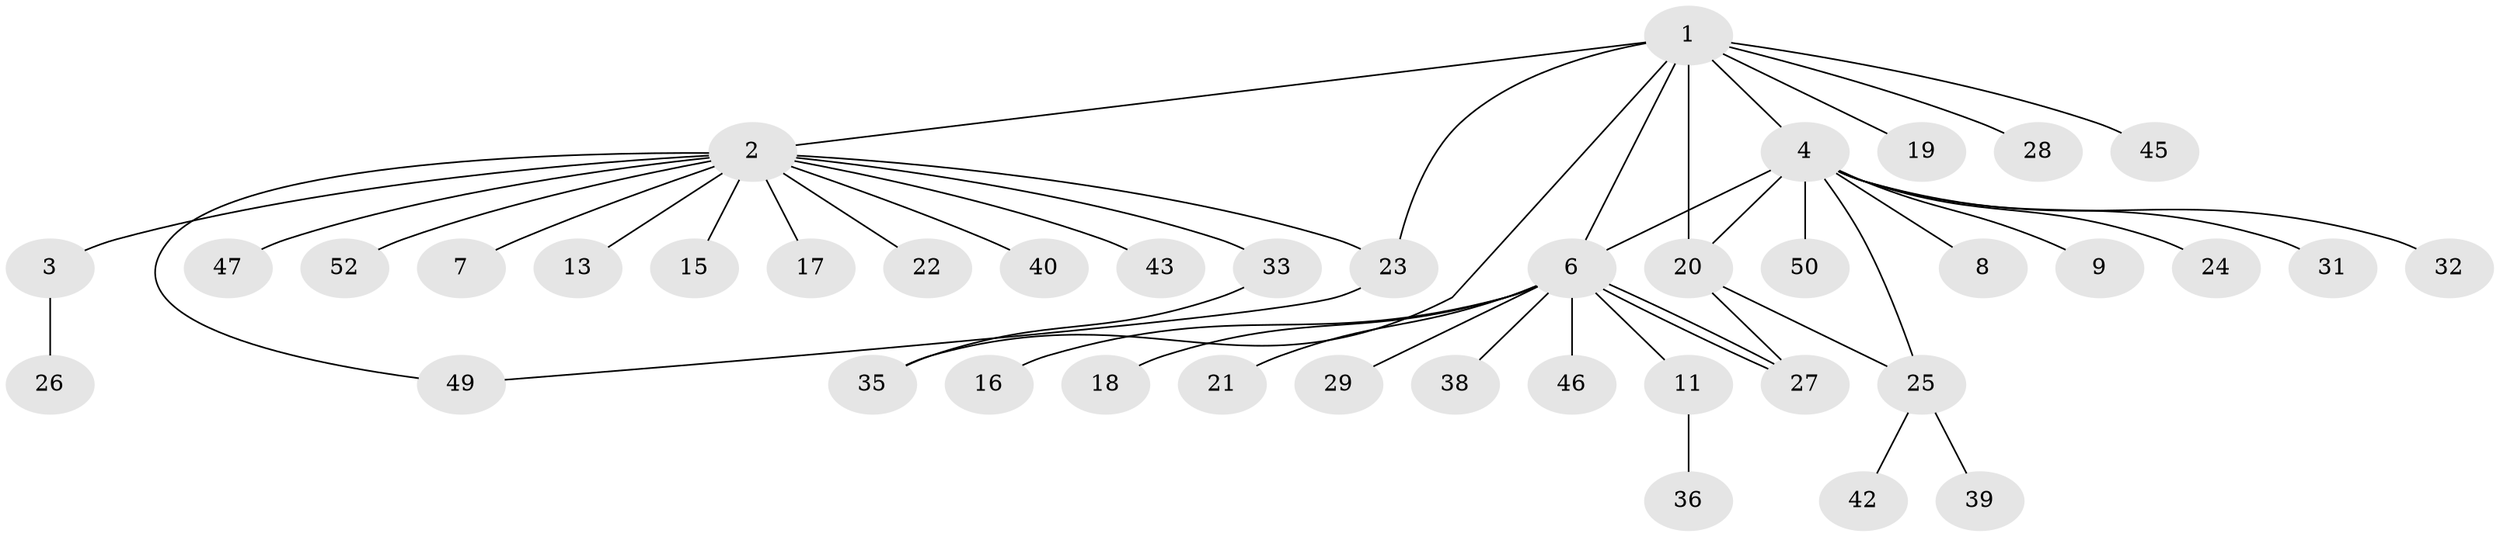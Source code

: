 // Generated by graph-tools (version 1.1) at 2025/23/03/03/25 07:23:52]
// undirected, 41 vertices, 48 edges
graph export_dot {
graph [start="1"]
  node [color=gray90,style=filled];
  1 [super="+5"];
  2 [super="+51"];
  3;
  4 [super="+34"];
  6 [super="+10"];
  7;
  8 [super="+12"];
  9;
  11 [super="+14"];
  13;
  15;
  16;
  17;
  18;
  19;
  20;
  21;
  22;
  23 [super="+48"];
  24;
  25 [super="+30"];
  26 [super="+41"];
  27;
  28;
  29;
  31;
  32 [super="+44"];
  33;
  35 [super="+37"];
  36;
  38;
  39;
  40;
  42;
  43;
  45;
  46;
  47;
  49;
  50;
  52;
  1 -- 2;
  1 -- 4;
  1 -- 19;
  1 -- 20;
  1 -- 28;
  1 -- 35;
  1 -- 45;
  1 -- 6;
  1 -- 23;
  2 -- 3;
  2 -- 7;
  2 -- 13;
  2 -- 15;
  2 -- 17;
  2 -- 22;
  2 -- 23;
  2 -- 33;
  2 -- 40;
  2 -- 43;
  2 -- 47;
  2 -- 49;
  2 -- 52;
  3 -- 26;
  4 -- 6;
  4 -- 8;
  4 -- 9;
  4 -- 20;
  4 -- 24;
  4 -- 25;
  4 -- 31;
  4 -- 32;
  4 -- 50;
  6 -- 11 [weight=2];
  6 -- 16;
  6 -- 18;
  6 -- 21;
  6 -- 27;
  6 -- 27;
  6 -- 29;
  6 -- 46;
  6 -- 38;
  11 -- 36;
  20 -- 25;
  20 -- 27;
  23 -- 49;
  25 -- 39;
  25 -- 42;
  33 -- 35;
}
